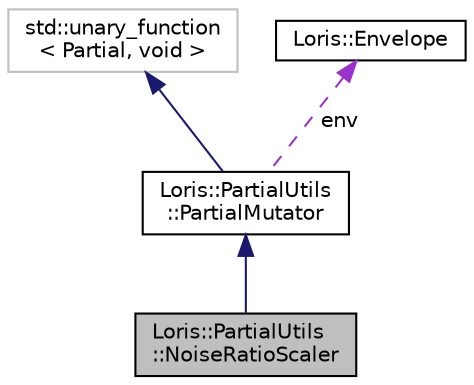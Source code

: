 digraph "Loris::PartialUtils::NoiseRatioScaler"
{
 // LATEX_PDF_SIZE
  edge [fontname="Helvetica",fontsize="10",labelfontname="Helvetica",labelfontsize="10"];
  node [fontname="Helvetica",fontsize="10",shape=record];
  Node1 [label="Loris::PartialUtils\l::NoiseRatioScaler",height=0.2,width=0.4,color="black", fillcolor="grey75", style="filled", fontcolor="black",tooltip=" "];
  Node2 -> Node1 [dir="back",color="midnightblue",fontsize="10",style="solid",fontname="Helvetica"];
  Node2 [label="Loris::PartialUtils\l::PartialMutator",height=0.2,width=0.4,color="black", fillcolor="white", style="filled",URL="$a00255.html",tooltip=" "];
  Node3 -> Node2 [dir="back",color="midnightblue",fontsize="10",style="solid",fontname="Helvetica"];
  Node3 [label="std::unary_function\l\< Partial, void \>",height=0.2,width=0.4,color="grey75", fillcolor="white", style="filled",tooltip=" "];
  Node4 -> Node2 [dir="back",color="darkorchid3",fontsize="10",style="dashed",label=" env" ,fontname="Helvetica"];
  Node4 [label="Loris::Envelope",height=0.2,width=0.4,color="black", fillcolor="white", style="filled",URL="$a00155.html",tooltip=" "];
}
